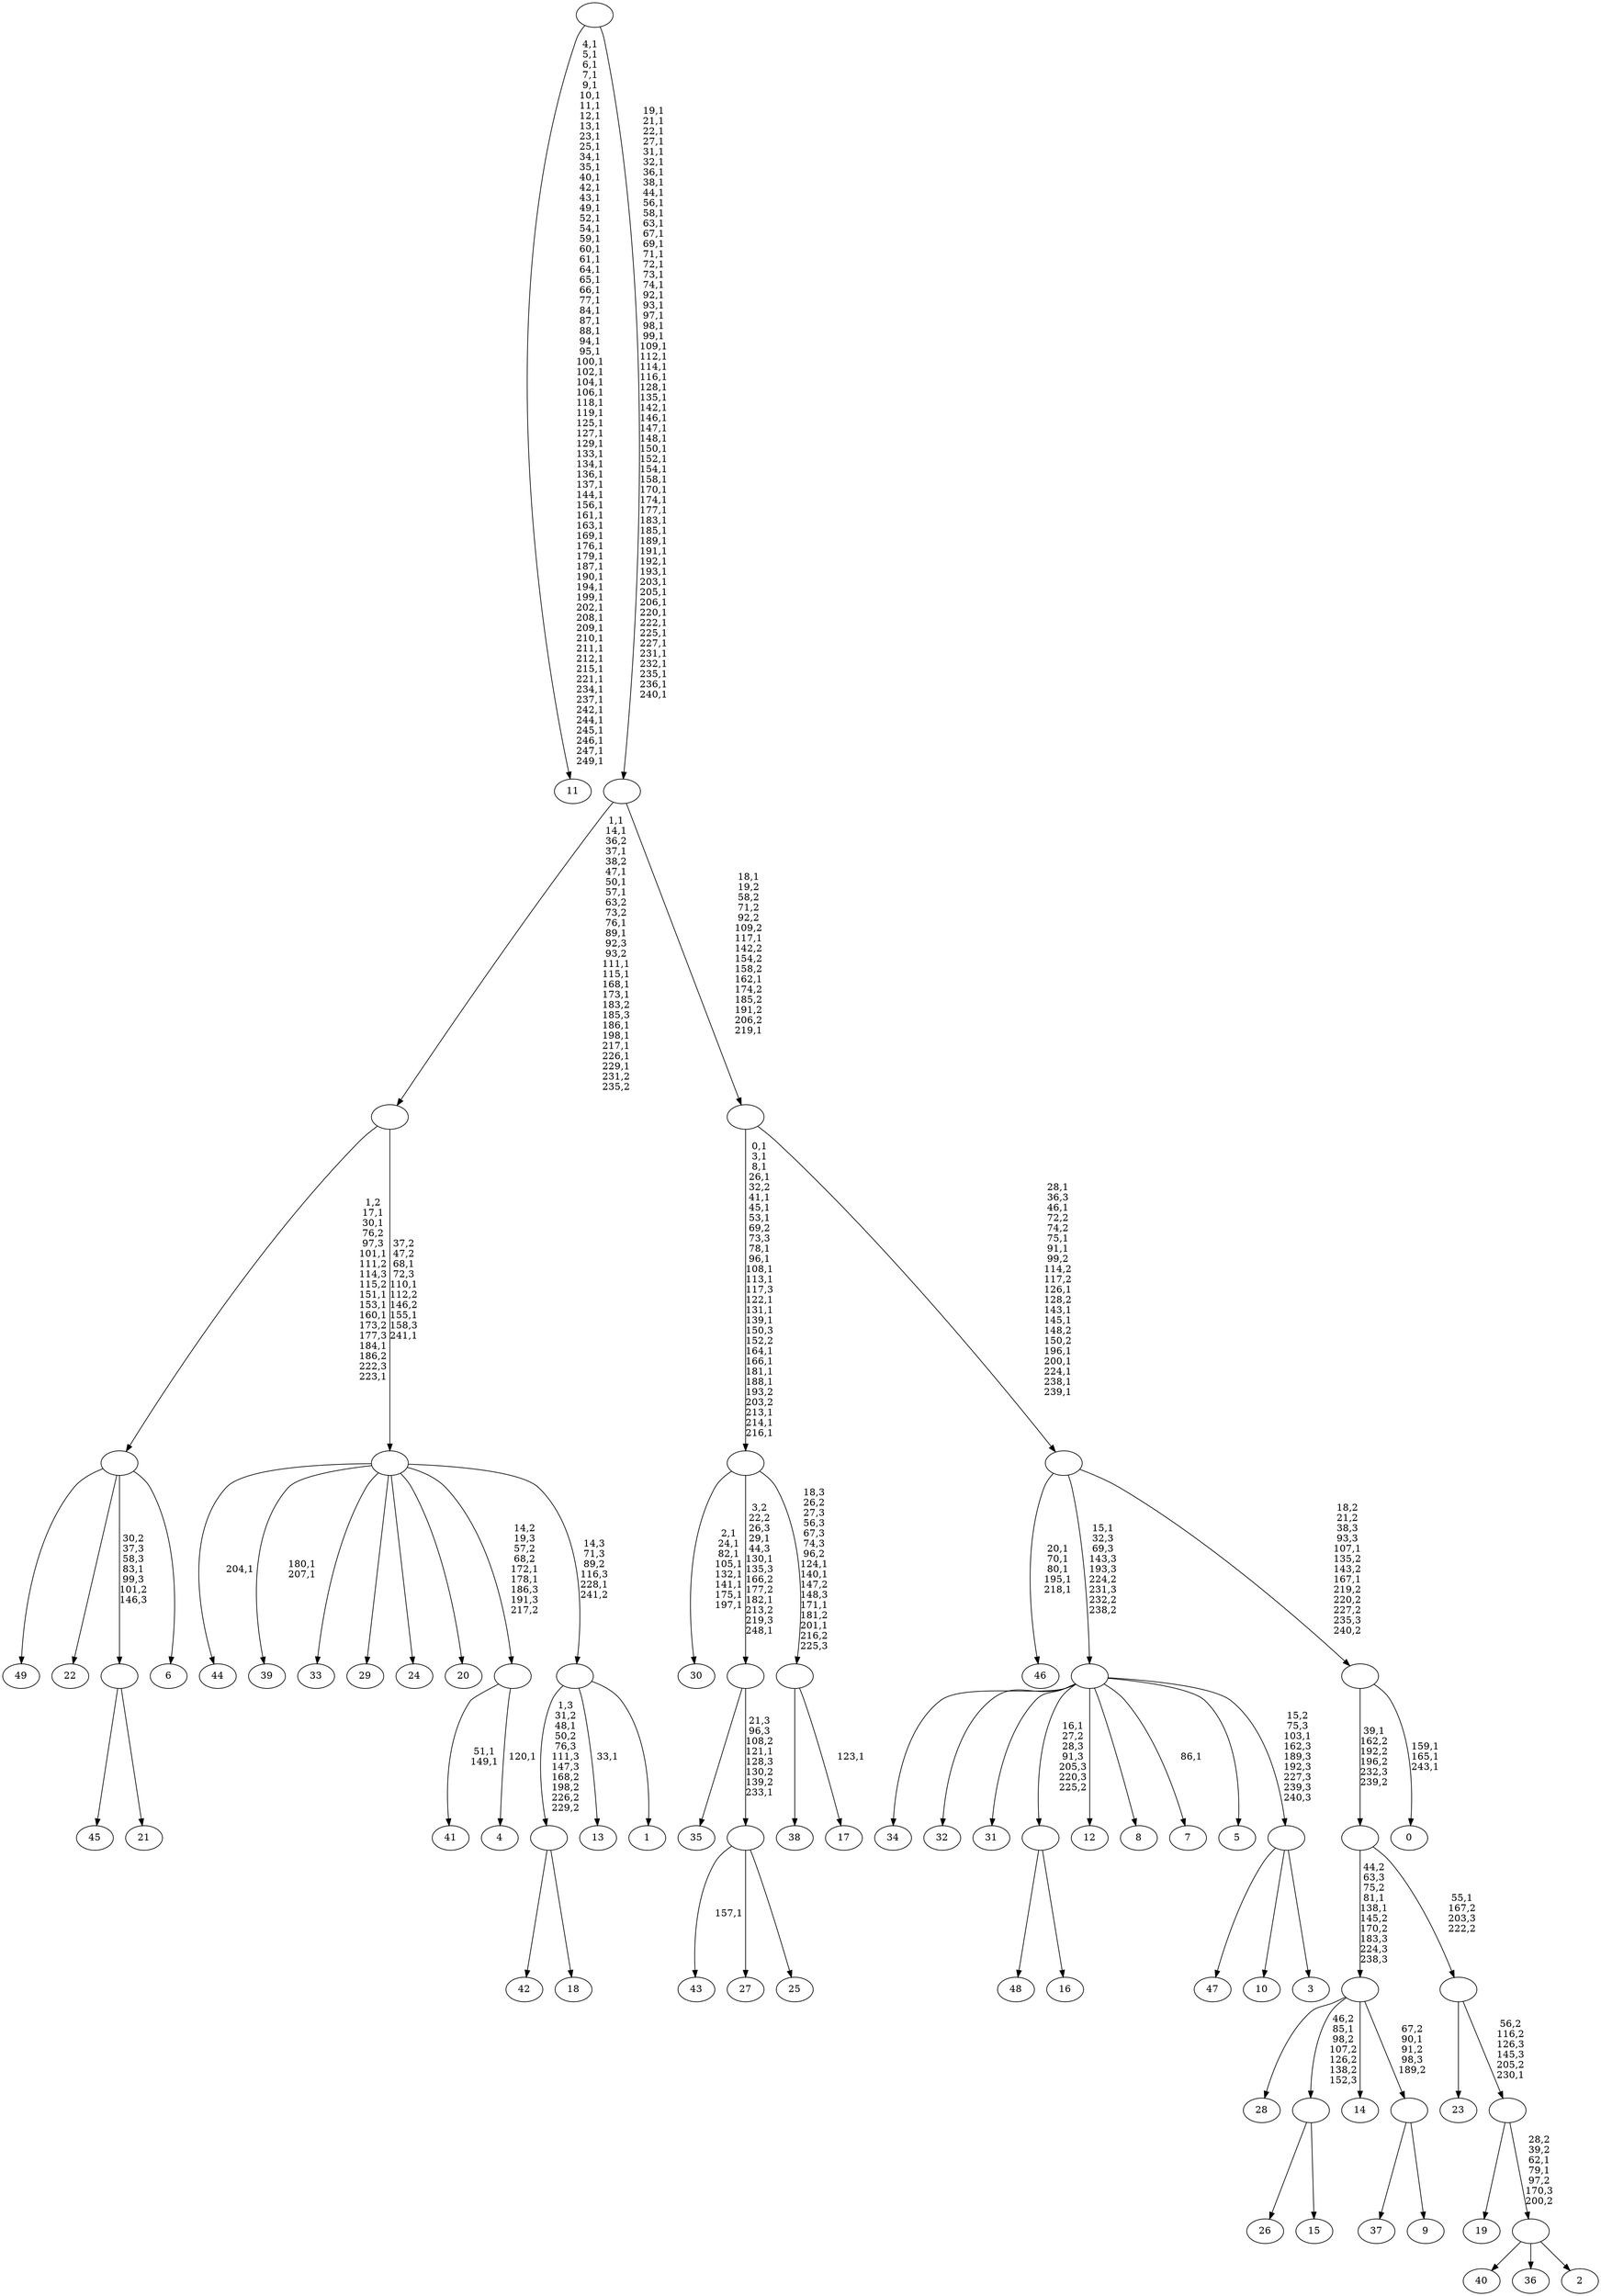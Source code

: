 digraph T {
	300 [label="49"]
	299 [label="48"]
	298 [label="47"]
	297 [label="46"]
	291 [label="45"]
	290 [label="44"]
	288 [label="43"]
	286 [label="42"]
	285 [label="41"]
	282 [label="40"]
	281 [label="39"]
	278 [label="38"]
	277 [label="37"]
	276 [label="36"]
	275 [label="35"]
	274 [label="34"]
	273 [label="33"]
	272 [label="32"]
	271 [label="31"]
	270 [label="30"]
	261 [label="29"]
	260 [label="28"]
	259 [label="27"]
	258 [label="26"]
	257 [label="25"]
	256 [label=""]
	254 [label=""]
	250 [label="24"]
	249 [label="23"]
	248 [label="22"]
	247 [label="21"]
	246 [label=""]
	245 [label="20"]
	244 [label="19"]
	243 [label="18"]
	242 [label=""]
	241 [label="17"]
	239 [label=""]
	235 [label=""]
	214 [label="16"]
	213 [label=""]
	212 [label="15"]
	211 [label=""]
	210 [label="14"]
	209 [label="13"]
	207 [label="12"]
	206 [label="11"]
	134 [label="10"]
	133 [label="9"]
	132 [label=""]
	131 [label=""]
	129 [label="8"]
	128 [label="7"]
	126 [label="6"]
	125 [label=""]
	117 [label="5"]
	116 [label="4"]
	114 [label=""]
	112 [label="3"]
	111 [label=""]
	110 [label=""]
	109 [label="2"]
	108 [label=""]
	106 [label=""]
	105 [label=""]
	104 [label=""]
	103 [label="1"]
	102 [label=""]
	101 [label=""]
	97 [label=""]
	80 [label="0"]
	76 [label=""]
	74 [label=""]
	62 [label=""]
	58 [label=""]
	0 [label=""]
	256 -> 288 [label="157,1"]
	256 -> 259 [label=""]
	256 -> 257 [label=""]
	254 -> 256 [label="21,3\n96,3\n108,2\n121,1\n128,3\n130,2\n139,2\n233,1"]
	254 -> 275 [label=""]
	246 -> 291 [label=""]
	246 -> 247 [label=""]
	242 -> 286 [label=""]
	242 -> 243 [label=""]
	239 -> 241 [label="123,1"]
	239 -> 278 [label=""]
	235 -> 239 [label="18,3\n26,2\n27,3\n56,3\n67,3\n74,3\n96,2\n124,1\n140,1\n147,2\n148,3\n171,1\n181,2\n201,1\n216,2\n225,3"]
	235 -> 254 [label="3,2\n22,2\n26,3\n29,1\n44,3\n130,1\n135,3\n166,2\n177,2\n182,1\n213,2\n219,3\n248,1"]
	235 -> 270 [label="2,1\n24,1\n82,1\n105,1\n132,1\n141,1\n175,1\n197,1"]
	213 -> 299 [label=""]
	213 -> 214 [label=""]
	211 -> 258 [label=""]
	211 -> 212 [label=""]
	132 -> 277 [label=""]
	132 -> 133 [label=""]
	131 -> 260 [label=""]
	131 -> 211 [label="46,2\n85,1\n98,2\n107,2\n126,2\n138,2\n152,3"]
	131 -> 210 [label=""]
	131 -> 132 [label="67,2\n90,1\n91,2\n98,3\n189,2"]
	125 -> 300 [label=""]
	125 -> 248 [label=""]
	125 -> 246 [label="30,2\n37,3\n58,3\n83,1\n99,3\n101,2\n146,3"]
	125 -> 126 [label=""]
	114 -> 116 [label="120,1"]
	114 -> 285 [label="51,1\n149,1"]
	111 -> 298 [label=""]
	111 -> 134 [label=""]
	111 -> 112 [label=""]
	110 -> 128 [label="86,1"]
	110 -> 274 [label=""]
	110 -> 272 [label=""]
	110 -> 271 [label=""]
	110 -> 213 [label="16,1\n27,2\n28,3\n91,3\n205,3\n220,3\n225,2"]
	110 -> 207 [label=""]
	110 -> 129 [label=""]
	110 -> 117 [label=""]
	110 -> 111 [label="15,2\n75,3\n103,1\n162,3\n189,3\n192,3\n227,3\n239,3\n240,3"]
	108 -> 282 [label=""]
	108 -> 276 [label=""]
	108 -> 109 [label=""]
	106 -> 108 [label="28,2\n39,2\n62,1\n79,1\n97,2\n170,3\n200,2"]
	106 -> 244 [label=""]
	105 -> 249 [label=""]
	105 -> 106 [label="56,2\n116,2\n126,3\n145,3\n205,2\n230,1"]
	104 -> 131 [label="44,2\n63,3\n75,2\n81,1\n138,1\n145,2\n170,2\n183,3\n224,3\n238,3"]
	104 -> 105 [label="55,1\n167,2\n203,3\n222,2"]
	102 -> 209 [label="33,1"]
	102 -> 242 [label="1,3\n31,2\n48,1\n50,2\n76,3\n111,3\n147,3\n168,2\n198,2\n226,2\n229,2"]
	102 -> 103 [label=""]
	101 -> 114 [label="14,2\n19,3\n57,2\n68,2\n172,1\n178,1\n186,3\n191,3\n217,2"]
	101 -> 281 [label="180,1\n207,1"]
	101 -> 290 [label="204,1"]
	101 -> 273 [label=""]
	101 -> 261 [label=""]
	101 -> 250 [label=""]
	101 -> 245 [label=""]
	101 -> 102 [label="14,3\n71,3\n89,2\n116,3\n228,1\n241,2"]
	97 -> 101 [label="37,2\n47,2\n68,1\n72,3\n110,1\n112,2\n146,2\n155,1\n158,3\n241,1"]
	97 -> 125 [label="1,2\n17,1\n30,1\n76,2\n97,3\n101,1\n111,2\n114,3\n115,2\n151,1\n153,1\n160,1\n173,2\n177,3\n184,1\n186,2\n222,3\n223,1"]
	76 -> 80 [label="159,1\n165,1\n243,1"]
	76 -> 104 [label="39,1\n162,2\n192,2\n196,2\n232,3\n239,2"]
	74 -> 76 [label="18,2\n21,2\n38,3\n93,3\n107,1\n135,2\n143,2\n167,1\n219,2\n220,2\n227,2\n235,3\n240,2"]
	74 -> 297 [label="20,1\n70,1\n80,1\n195,1\n218,1"]
	74 -> 110 [label="15,1\n32,3\n69,3\n143,3\n193,3\n224,2\n231,3\n232,2\n238,2"]
	62 -> 74 [label="28,1\n36,3\n46,1\n72,2\n74,2\n75,1\n91,1\n99,2\n114,2\n117,2\n126,1\n128,2\n143,1\n145,1\n148,2\n150,2\n196,1\n200,1\n224,1\n238,1\n239,1"]
	62 -> 235 [label="0,1\n3,1\n8,1\n26,1\n32,2\n41,1\n45,1\n53,1\n69,2\n73,3\n78,1\n96,1\n108,1\n113,1\n117,3\n122,1\n131,1\n139,1\n150,3\n152,2\n164,1\n166,1\n181,1\n188,1\n193,2\n203,2\n213,1\n214,1\n216,1"]
	58 -> 62 [label="18,1\n19,2\n58,2\n71,2\n92,2\n109,2\n117,1\n142,2\n154,2\n158,2\n162,1\n174,2\n185,2\n191,2\n206,2\n219,1"]
	58 -> 97 [label="1,1\n14,1\n36,2\n37,1\n38,2\n47,1\n50,1\n57,1\n63,2\n73,2\n76,1\n89,1\n92,3\n93,2\n111,1\n115,1\n168,1\n173,1\n183,2\n185,3\n186,1\n198,1\n217,1\n226,1\n229,1\n231,2\n235,2"]
	0 -> 58 [label="19,1\n21,1\n22,1\n27,1\n31,1\n32,1\n36,1\n38,1\n44,1\n56,1\n58,1\n63,1\n67,1\n69,1\n71,1\n72,1\n73,1\n74,1\n92,1\n93,1\n97,1\n98,1\n99,1\n109,1\n112,1\n114,1\n116,1\n128,1\n135,1\n142,1\n146,1\n147,1\n148,1\n150,1\n152,1\n154,1\n158,1\n170,1\n174,1\n177,1\n183,1\n185,1\n189,1\n191,1\n192,1\n193,1\n203,1\n205,1\n206,1\n220,1\n222,1\n225,1\n227,1\n231,1\n232,1\n235,1\n236,1\n240,1"]
	0 -> 206 [label="4,1\n5,1\n6,1\n7,1\n9,1\n10,1\n11,1\n12,1\n13,1\n23,1\n25,1\n34,1\n35,1\n40,1\n42,1\n43,1\n49,1\n52,1\n54,1\n59,1\n60,1\n61,1\n64,1\n65,1\n66,1\n77,1\n84,1\n87,1\n88,1\n94,1\n95,1\n100,1\n102,1\n104,1\n106,1\n118,1\n119,1\n125,1\n127,1\n129,1\n133,1\n134,1\n136,1\n137,1\n144,1\n156,1\n161,1\n163,1\n169,1\n176,1\n179,1\n187,1\n190,1\n194,1\n199,1\n202,1\n208,1\n209,1\n210,1\n211,1\n212,1\n215,1\n221,1\n234,1\n237,1\n242,1\n244,1\n245,1\n246,1\n247,1\n249,1"]
}
